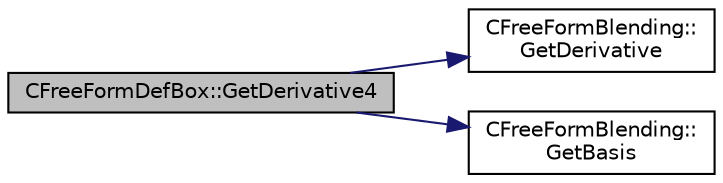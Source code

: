 digraph "CFreeFormDefBox::GetDerivative4"
{
  edge [fontname="Helvetica",fontsize="10",labelfontname="Helvetica",labelfontsize="10"];
  node [fontname="Helvetica",fontsize="10",shape=record];
  rankdir="LR";
  Node300 [label="CFreeFormDefBox::GetDerivative4",height=0.2,width=0.4,color="black", fillcolor="grey75", style="filled", fontcolor="black"];
  Node300 -> Node301 [color="midnightblue",fontsize="10",style="solid",fontname="Helvetica"];
  Node301 [label="CFreeFormBlending::\lGetDerivative",height=0.2,width=0.4,color="black", fillcolor="white", style="filled",URL="$class_c_free_form_blending.html#ae3882399de59f18384f128cf353def97",tooltip="A pure virtual member. "];
  Node300 -> Node302 [color="midnightblue",fontsize="10",style="solid",fontname="Helvetica"];
  Node302 [label="CFreeFormBlending::\lGetBasis",height=0.2,width=0.4,color="black", fillcolor="white", style="filled",URL="$class_c_free_form_blending.html#ac31d71e2b7e31d7c9e377845be61b9c3",tooltip="A pure virtual member. "];
}
